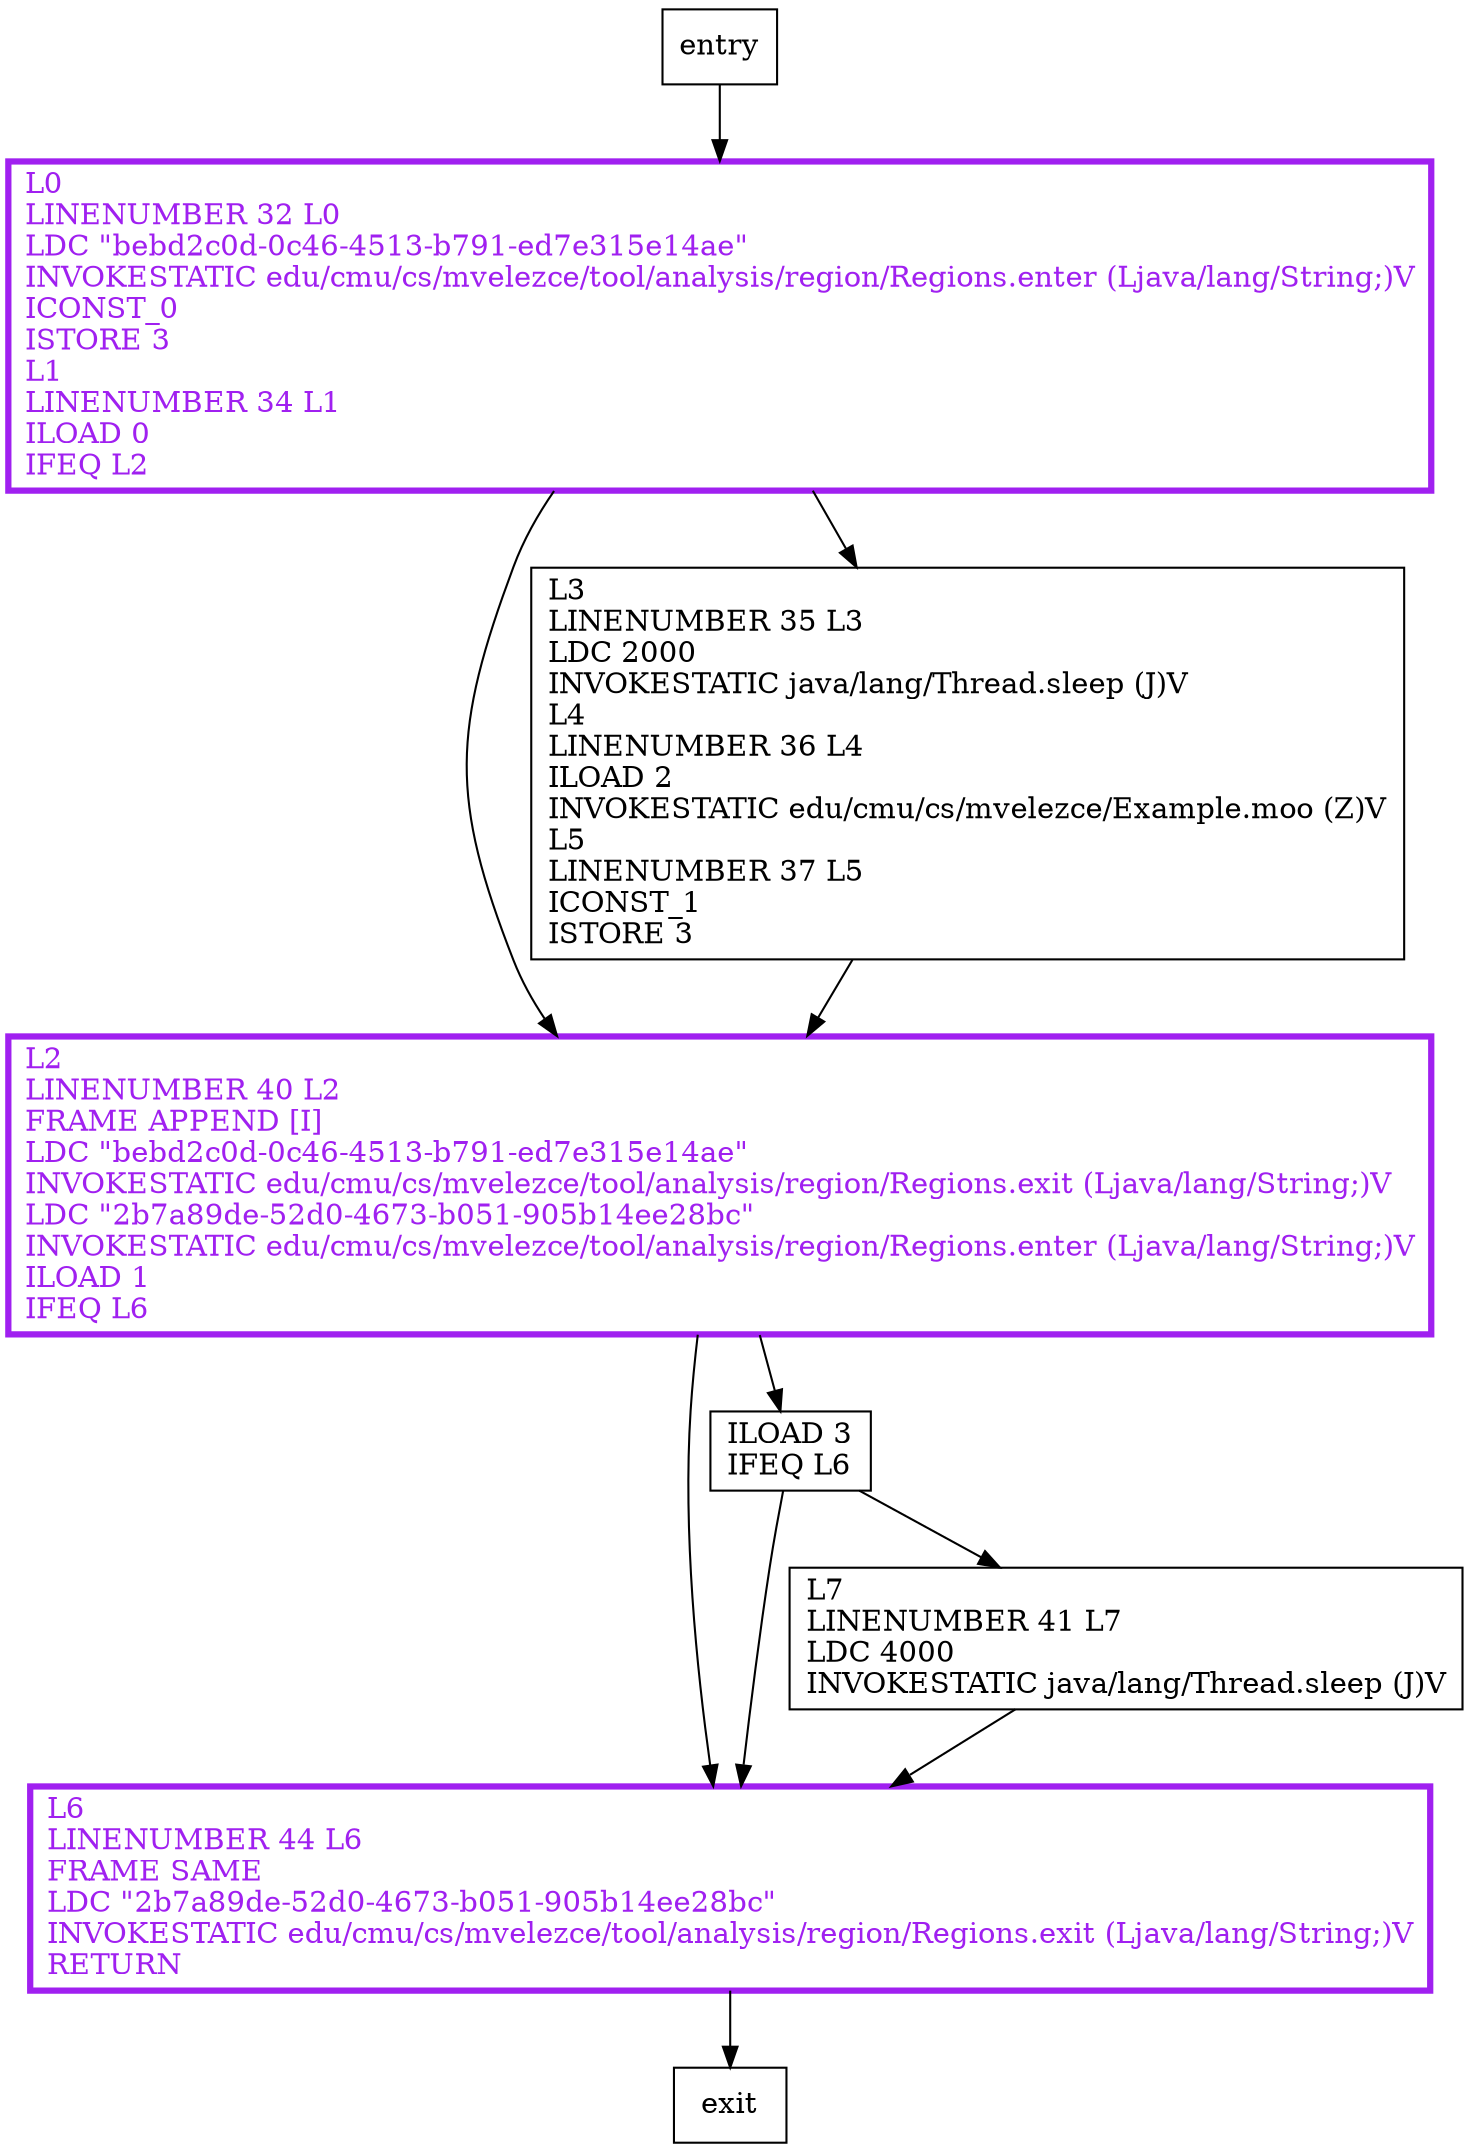 digraph foo {
node [shape=record];
1873859565 [label="L6\lLINENUMBER 44 L6\lFRAME SAME\lLDC \"2b7a89de-52d0-4673-b051-905b14ee28bc\"\lINVOKESTATIC edu/cmu/cs/mvelezce/tool/analysis/region/Regions.exit (Ljava/lang/String;)V\lRETURN\l"];
1608230649 [label="L0\lLINENUMBER 32 L0\lLDC \"bebd2c0d-0c46-4513-b791-ed7e315e14ae\"\lINVOKESTATIC edu/cmu/cs/mvelezce/tool/analysis/region/Regions.enter (Ljava/lang/String;)V\lICONST_0\lISTORE 3\lL1\lLINENUMBER 34 L1\lILOAD 0\lIFEQ L2\l"];
282432134 [label="L2\lLINENUMBER 40 L2\lFRAME APPEND [I]\lLDC \"bebd2c0d-0c46-4513-b791-ed7e315e14ae\"\lINVOKESTATIC edu/cmu/cs/mvelezce/tool/analysis/region/Regions.exit (Ljava/lang/String;)V\lLDC \"2b7a89de-52d0-4673-b051-905b14ee28bc\"\lINVOKESTATIC edu/cmu/cs/mvelezce/tool/analysis/region/Regions.enter (Ljava/lang/String;)V\lILOAD 1\lIFEQ L6\l"];
1361289747 [label="L7\lLINENUMBER 41 L7\lLDC 4000\lINVOKESTATIC java/lang/Thread.sleep (J)V\l"];
1843289228 [label="ILOAD 3\lIFEQ L6\l"];
266437232 [label="L3\lLINENUMBER 35 L3\lLDC 2000\lINVOKESTATIC java/lang/Thread.sleep (J)V\lL4\lLINENUMBER 36 L4\lILOAD 2\lINVOKESTATIC edu/cmu/cs/mvelezce/Example.moo (Z)V\lL5\lLINENUMBER 37 L5\lICONST_1\lISTORE 3\l"];
entry;
exit;
entry -> 1608230649;
1873859565 -> exit;
1608230649 -> 282432134;
1608230649 -> 266437232;
282432134 -> 1873859565;
282432134 -> 1843289228;
1361289747 -> 1873859565;
1843289228 -> 1873859565;
1843289228 -> 1361289747;
266437232 -> 282432134;
1873859565[fontcolor="purple", penwidth=3, color="purple"];
1608230649[fontcolor="purple", penwidth=3, color="purple"];
282432134[fontcolor="purple", penwidth=3, color="purple"];
}
